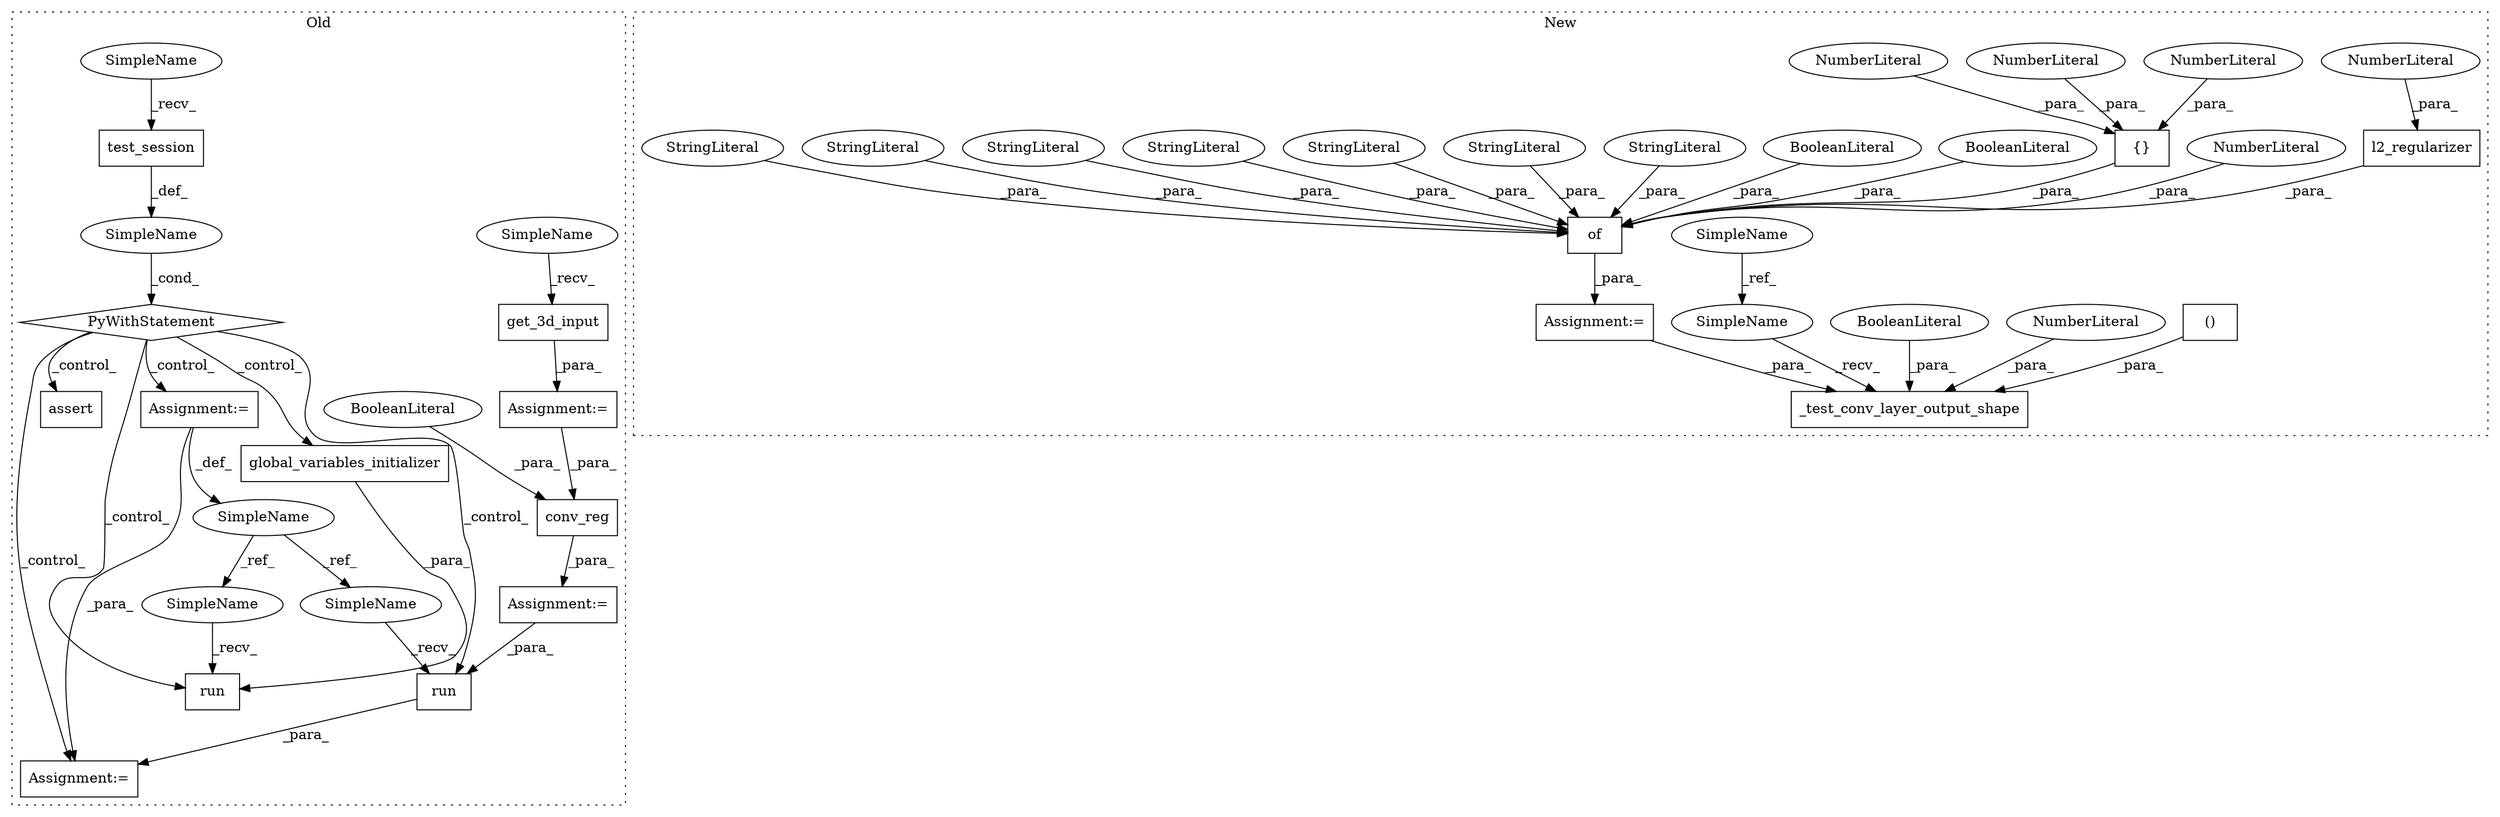 digraph G {
subgraph cluster0 {
1 [label="get_3d_input" a="32" s="5719" l="14" shape="box"];
3 [label="conv_reg" a="32" s="5800,5818" l="9,1" shape="box"];
11 [label="BooleanLiteral" a="9" s="5814" l="4" shape="ellipse"];
18 [label="run" a="32" s="5972,5988" l="4,1" shape="box"];
19 [label="SimpleName" a="42" s="" l="" shape="ellipse"];
20 [label="PyWithStatement" a="104" s="5846,5875" l="10,2" shape="diamond"];
21 [label="run" a="32" s="5906,5951" l="4,1" shape="box"];
22 [label="SimpleName" a="42" s="5889" l="4" shape="ellipse"];
23 [label="test_session" a="32" s="5861" l="14" shape="box"];
24 [label="global_variables_initializer" a="32" s="5921" l="30" shape="box"];
25 [label="assert" a="32" s="6002,6099" l="22,1" shape="box"];
29 [label="Assignment:=" a="7" s="5713" l="1" shape="box"];
31 [label="Assignment:=" a="7" s="5799" l="1" shape="box"];
36 [label="Assignment:=" a="7" s="5966" l="1" shape="box"];
38 [label="Assignment:=" a="7" s="5889" l="4" shape="box"];
40 [label="SimpleName" a="42" s="5967" l="4" shape="ellipse"];
41 [label="SimpleName" a="42" s="5901" l="4" shape="ellipse"];
42 [label="SimpleName" a="42" s="5714" l="4" shape="ellipse"];
43 [label="SimpleName" a="42" s="5856" l="4" shape="ellipse"];
label = "Old";
style="dotted";
}
subgraph cluster1 {
2 [label="l2_regularizer" a="32" s="6456,6474" l="15,1" shape="box"];
4 [label="NumberLiteral" a="34" s="6471" l="3" shape="ellipse"];
5 [label="of" a="32" s="6296,6524" l="3,1" shape="box"];
6 [label="{}" a="4" s="6367,6373" l="1,1" shape="box"];
7 [label="NumberLiteral" a="34" s="6372" l="1" shape="ellipse"];
8 [label="NumberLiteral" a="34" s="6315" l="2" shape="ellipse"];
9 [label="NumberLiteral" a="34" s="6368" l="1" shape="ellipse"];
10 [label="NumberLiteral" a="34" s="6370" l="1" shape="ellipse"];
12 [label="BooleanLiteral" a="9" s="6387" l="5" shape="ellipse"];
13 [label="BooleanLiteral" a="9" s="6403" l="4" shape="ellipse"];
14 [label="_test_conv_layer_output_shape" a="32" s="6536,6650" l="30,1" shape="box"];
15 [label="()" a="106" s="6585" l="59" shape="box"];
16 [label="NumberLiteral" a="34" s="6566" l="1" shape="ellipse"];
17 [label="BooleanLiteral" a="9" s="6646" l="4" shape="ellipse"];
26 [label="SimpleName" a="42" s="6218" l="4" shape="ellipse"];
27 [label="StringLiteral" a="45" s="6476" l="15" shape="ellipse"];
28 [label="StringLiteral" a="45" s="6318" l="13" shape="ellipse"];
30 [label="StringLiteral" a="45" s="6375" l="11" shape="ellipse"];
32 [label="StringLiteral" a="45" s="6393" l="9" shape="ellipse"];
33 [label="StringLiteral" a="45" s="6299" l="15" shape="ellipse"];
34 [label="StringLiteral" a="45" s="6408" l="11" shape="ellipse"];
35 [label="Assignment:=" a="7" s="6291" l="1" shape="box"];
37 [label="StringLiteral" a="45" s="6349" l="8" shape="ellipse"];
39 [label="SimpleName" a="42" s="6531" l="4" shape="ellipse"];
label = "New";
style="dotted";
}
1 -> 29 [label="_para_"];
2 -> 5 [label="_para_"];
3 -> 31 [label="_para_"];
4 -> 2 [label="_para_"];
5 -> 35 [label="_para_"];
6 -> 5 [label="_para_"];
7 -> 6 [label="_para_"];
8 -> 5 [label="_para_"];
9 -> 6 [label="_para_"];
10 -> 6 [label="_para_"];
11 -> 3 [label="_para_"];
12 -> 5 [label="_para_"];
13 -> 5 [label="_para_"];
15 -> 14 [label="_para_"];
16 -> 14 [label="_para_"];
17 -> 14 [label="_para_"];
18 -> 36 [label="_para_"];
19 -> 20 [label="_cond_"];
20 -> 24 [label="_control_"];
20 -> 36 [label="_control_"];
20 -> 38 [label="_control_"];
20 -> 18 [label="_control_"];
20 -> 25 [label="_control_"];
20 -> 21 [label="_control_"];
22 -> 40 [label="_ref_"];
22 -> 41 [label="_ref_"];
23 -> 19 [label="_def_"];
24 -> 21 [label="_para_"];
26 -> 39 [label="_ref_"];
27 -> 5 [label="_para_"];
28 -> 5 [label="_para_"];
29 -> 3 [label="_para_"];
30 -> 5 [label="_para_"];
31 -> 18 [label="_para_"];
32 -> 5 [label="_para_"];
33 -> 5 [label="_para_"];
34 -> 5 [label="_para_"];
35 -> 14 [label="_para_"];
37 -> 5 [label="_para_"];
38 -> 22 [label="_def_"];
38 -> 36 [label="_para_"];
39 -> 14 [label="_recv_"];
40 -> 18 [label="_recv_"];
41 -> 21 [label="_recv_"];
42 -> 1 [label="_recv_"];
43 -> 23 [label="_recv_"];
}